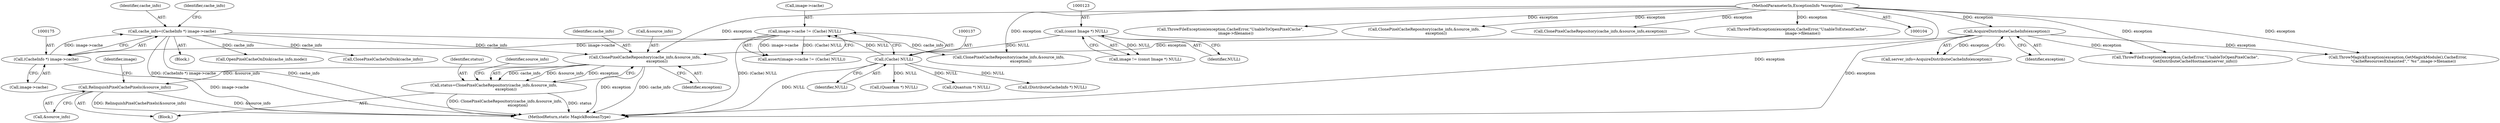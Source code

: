 digraph "0_ImageMagick_aecd0ada163a4d6c769cec178955d5f3e9316f2f@pointer" {
"1000755" [label="(Call,ClonePixelCacheRepository(cache_info,&source_info,\n                    exception))"];
"1000172" [label="(Call,cache_info=(CacheInfo *) image->cache)"];
"1000174" [label="(Call,(CacheInfo *) image->cache)"];
"1000132" [label="(Call,image->cache != (Cache) NULL)"];
"1000136" [label="(Call,(Cache) NULL)"];
"1000122" [label="(Call,(const Image *) NULL)"];
"1000681" [label="(Call,AcquireDistributeCacheInfo(exception))"];
"1000107" [label="(MethodParameterIn,ExceptionInfo *exception)"];
"1000753" [label="(Call,status=ClonePixelCacheRepository(cache_info,&source_info,\n                    exception))"];
"1000760" [label="(Call,RelinquishPixelCachePixels(&source_info))"];
"1000182" [label="(Identifier,cache_info)"];
"1000755" [label="(Call,ClonePixelCacheRepository(cache_info,&source_info,\n                    exception))"];
"1000845" [label="(Call,ThrowMagickException(exception,GetMagickModule(),CacheError,\n         \"CacheResourcesExhausted\",\"`%s'\",image->filename))"];
"1000894" [label="(Call,ThrowFileException(exception,CacheError,\"UnableToOpenPixelCache\",\n         image->filename))"];
"1000766" [label="(Identifier,image)"];
"1000122" [label="(Call,(const Image *) NULL)"];
"1000700" [label="(Call,ThrowFileException(exception,CacheError,\"UnableToOpenPixelCache\",\n                GetDistributeCacheHostname(server_info)))"];
"1000681" [label="(Call,AcquireDistributeCacheInfo(exception))"];
"1000760" [label="(Call,RelinquishPixelCachePixels(&source_info))"];
"1000752" [label="(Block,)"];
"1000761" [label="(Call,&source_info)"];
"1001094" [label="(Call,ClonePixelCacheRepository(cache_info,&source_info,\n                    exception))"];
"1000120" [label="(Call,image != (const Image *) NULL)"];
"1000136" [label="(Call,(Cache) NULL)"];
"1000138" [label="(Identifier,NULL)"];
"1000108" [label="(Block,)"];
"1000754" [label="(Identifier,status)"];
"1000879" [label="(Call,OpenPixelCacheOnDisk(cache_info,mode))"];
"1000124" [label="(Identifier,NULL)"];
"1000133" [label="(Call,image->cache)"];
"1000131" [label="(Call,assert(image->cache != (Cache) NULL))"];
"1000107" [label="(MethodParameterIn,ExceptionInfo *exception)"];
"1000567" [label="(Call,ClonePixelCacheRepository(cache_info,&source_info,\n                    exception))"];
"1000506" [label="(Call,(Quantum *) NULL)"];
"1000753" [label="(Call,status=ClonePixelCacheRepository(cache_info,&source_info,\n                    exception))"];
"1001199" [label="(Call,ClonePixelCacheRepository(cache_info,&source_info,exception))"];
"1000869" [label="(Call,ClosePixelCacheOnDisk(cache_info))"];
"1000679" [label="(Call,server_info=AcquireDistributeCacheInfo(exception))"];
"1000757" [label="(Call,&source_info)"];
"1001018" [label="(Call,(Quantum *) NULL)"];
"1000762" [label="(Identifier,source_info)"];
"1000176" [label="(Call,image->cache)"];
"1000174" [label="(Call,(CacheInfo *) image->cache)"];
"1000132" [label="(Call,image->cache != (Cache) NULL)"];
"1000682" [label="(Identifier,exception)"];
"1001283" [label="(MethodReturn,static MagickBooleanType)"];
"1000173" [label="(Identifier,cache_info)"];
"1000172" [label="(Call,cache_info=(CacheInfo *) image->cache)"];
"1000686" [label="(Call,(DistributeCacheInfo *) NULL)"];
"1000756" [label="(Identifier,cache_info)"];
"1000759" [label="(Identifier,exception)"];
"1000926" [label="(Call,ThrowFileException(exception,CacheError,\"UnableToExtendCache\",\n         image->filename))"];
"1000755" -> "1000753"  [label="AST: "];
"1000755" -> "1000759"  [label="CFG: "];
"1000756" -> "1000755"  [label="AST: "];
"1000757" -> "1000755"  [label="AST: "];
"1000759" -> "1000755"  [label="AST: "];
"1000753" -> "1000755"  [label="CFG: "];
"1000755" -> "1001283"  [label="DDG: exception"];
"1000755" -> "1001283"  [label="DDG: cache_info"];
"1000755" -> "1000753"  [label="DDG: cache_info"];
"1000755" -> "1000753"  [label="DDG: &source_info"];
"1000755" -> "1000753"  [label="DDG: exception"];
"1000172" -> "1000755"  [label="DDG: cache_info"];
"1000681" -> "1000755"  [label="DDG: exception"];
"1000107" -> "1000755"  [label="DDG: exception"];
"1000755" -> "1000760"  [label="DDG: &source_info"];
"1000172" -> "1000108"  [label="AST: "];
"1000172" -> "1000174"  [label="CFG: "];
"1000173" -> "1000172"  [label="AST: "];
"1000174" -> "1000172"  [label="AST: "];
"1000182" -> "1000172"  [label="CFG: "];
"1000172" -> "1001283"  [label="DDG: cache_info"];
"1000172" -> "1001283"  [label="DDG: (CacheInfo *) image->cache"];
"1000174" -> "1000172"  [label="DDG: image->cache"];
"1000172" -> "1000567"  [label="DDG: cache_info"];
"1000172" -> "1000869"  [label="DDG: cache_info"];
"1000172" -> "1000879"  [label="DDG: cache_info"];
"1000174" -> "1000176"  [label="CFG: "];
"1000175" -> "1000174"  [label="AST: "];
"1000176" -> "1000174"  [label="AST: "];
"1000174" -> "1001283"  [label="DDG: image->cache"];
"1000132" -> "1000174"  [label="DDG: image->cache"];
"1000132" -> "1000131"  [label="AST: "];
"1000132" -> "1000136"  [label="CFG: "];
"1000133" -> "1000132"  [label="AST: "];
"1000136" -> "1000132"  [label="AST: "];
"1000131" -> "1000132"  [label="CFG: "];
"1000132" -> "1001283"  [label="DDG: (Cache) NULL"];
"1000132" -> "1000131"  [label="DDG: image->cache"];
"1000132" -> "1000131"  [label="DDG: (Cache) NULL"];
"1000136" -> "1000132"  [label="DDG: NULL"];
"1000136" -> "1000138"  [label="CFG: "];
"1000137" -> "1000136"  [label="AST: "];
"1000138" -> "1000136"  [label="AST: "];
"1000136" -> "1001283"  [label="DDG: NULL"];
"1000122" -> "1000136"  [label="DDG: NULL"];
"1000136" -> "1000506"  [label="DDG: NULL"];
"1000136" -> "1000686"  [label="DDG: NULL"];
"1000136" -> "1001018"  [label="DDG: NULL"];
"1000122" -> "1000120"  [label="AST: "];
"1000122" -> "1000124"  [label="CFG: "];
"1000123" -> "1000122"  [label="AST: "];
"1000124" -> "1000122"  [label="AST: "];
"1000120" -> "1000122"  [label="CFG: "];
"1000122" -> "1000120"  [label="DDG: NULL"];
"1000681" -> "1000679"  [label="AST: "];
"1000681" -> "1000682"  [label="CFG: "];
"1000682" -> "1000681"  [label="AST: "];
"1000679" -> "1000681"  [label="CFG: "];
"1000681" -> "1001283"  [label="DDG: exception"];
"1000681" -> "1000679"  [label="DDG: exception"];
"1000107" -> "1000681"  [label="DDG: exception"];
"1000681" -> "1000700"  [label="DDG: exception"];
"1000681" -> "1000845"  [label="DDG: exception"];
"1000107" -> "1000104"  [label="AST: "];
"1000107" -> "1001283"  [label="DDG: exception"];
"1000107" -> "1000567"  [label="DDG: exception"];
"1000107" -> "1000700"  [label="DDG: exception"];
"1000107" -> "1000845"  [label="DDG: exception"];
"1000107" -> "1000894"  [label="DDG: exception"];
"1000107" -> "1000926"  [label="DDG: exception"];
"1000107" -> "1001094"  [label="DDG: exception"];
"1000107" -> "1001199"  [label="DDG: exception"];
"1000753" -> "1000752"  [label="AST: "];
"1000754" -> "1000753"  [label="AST: "];
"1000762" -> "1000753"  [label="CFG: "];
"1000753" -> "1001283"  [label="DDG: status"];
"1000753" -> "1001283"  [label="DDG: ClonePixelCacheRepository(cache_info,&source_info,\n                    exception)"];
"1000760" -> "1000752"  [label="AST: "];
"1000760" -> "1000761"  [label="CFG: "];
"1000761" -> "1000760"  [label="AST: "];
"1000766" -> "1000760"  [label="CFG: "];
"1000760" -> "1001283"  [label="DDG: RelinquishPixelCachePixels(&source_info)"];
"1000760" -> "1001283"  [label="DDG: &source_info"];
}
